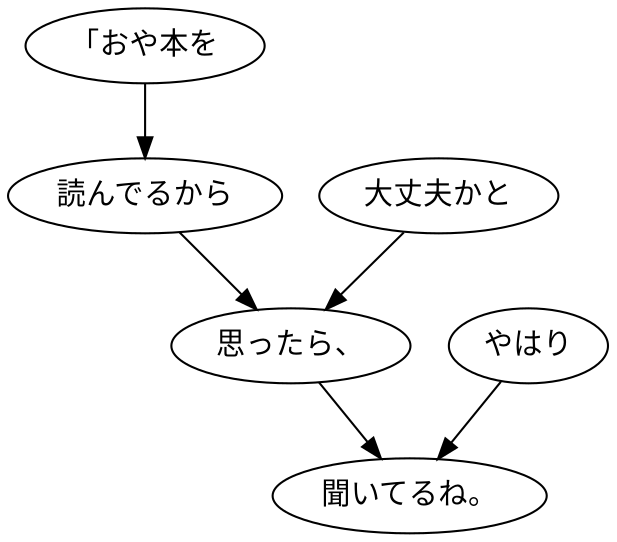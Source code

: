 digraph graph8214 {
	node0 [label="「おや本を"];
	node1 [label="読んでるから"];
	node2 [label="大丈夫かと"];
	node3 [label="思ったら、"];
	node4 [label="やはり"];
	node5 [label="聞いてるね。"];
	node0 -> node1;
	node1 -> node3;
	node2 -> node3;
	node3 -> node5;
	node4 -> node5;
}
